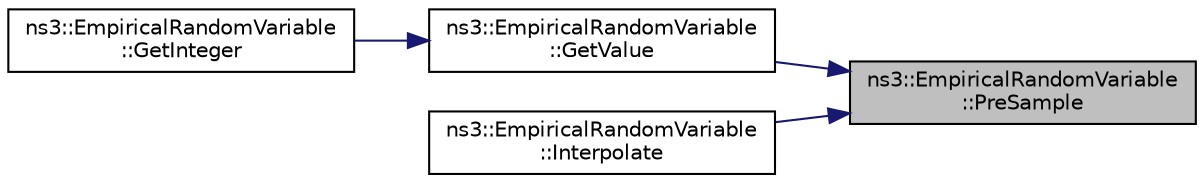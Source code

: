digraph "ns3::EmpiricalRandomVariable::PreSample"
{
 // LATEX_PDF_SIZE
  edge [fontname="Helvetica",fontsize="10",labelfontname="Helvetica",labelfontsize="10"];
  node [fontname="Helvetica",fontsize="10",shape=record];
  rankdir="RL";
  Node1 [label="ns3::EmpiricalRandomVariable\l::PreSample",height=0.2,width=0.4,color="black", fillcolor="grey75", style="filled", fontcolor="black",tooltip="Do the initial rng draw and check against the extrema."];
  Node1 -> Node2 [dir="back",color="midnightblue",fontsize="10",style="solid",fontname="Helvetica"];
  Node2 [label="ns3::EmpiricalRandomVariable\l::GetValue",height=0.2,width=0.4,color="black", fillcolor="white", style="filled",URL="$classns3_1_1_empirical_random_variable.html#a1a2d5b20db4509d1518727eb725672f7",tooltip="Returns the next value in the empirical distribution."];
  Node2 -> Node3 [dir="back",color="midnightblue",fontsize="10",style="solid",fontname="Helvetica"];
  Node3 [label="ns3::EmpiricalRandomVariable\l::GetInteger",height=0.2,width=0.4,color="black", fillcolor="white", style="filled",URL="$classns3_1_1_empirical_random_variable.html#a4612a2e68540ffa6393d418f8edccbf3",tooltip="Returns the next value in the empirical distribution."];
  Node1 -> Node4 [dir="back",color="midnightblue",fontsize="10",style="solid",fontname="Helvetica"];
  Node4 [label="ns3::EmpiricalRandomVariable\l::Interpolate",height=0.2,width=0.4,color="black", fillcolor="white", style="filled",URL="$classns3_1_1_empirical_random_variable.html#a15c5f497a4fb7ddc775b086b748842dd",tooltip="Returns the next value in the empirical distribution using linear interpolation."];
}
